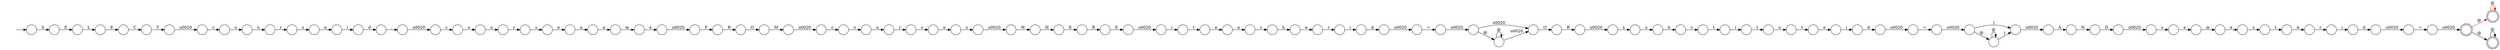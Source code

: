 digraph Automaton {
  rankdir = LR;
  0 [shape=circle,label=""];
  0 -> 15 [label="b"]
  1 [shape=circle,label=""];
  1 -> 8 [label="N"]
  2 [shape=circle,label=""];
  2 -> 52 [label="s"]
  3 [shape=circle,label=""];
  3 -> 72 [label="\u0020"]
  4 [shape=circle,label=""];
  4 -> 60 [label="e"]
  5 [shape=circle,label=""];
  5 -> 90 [label="e"]
  6 [shape=circle,label=""];
  6 -> 94 [label="d"]
  7 [shape=circle,label=""];
  7 -> 10 [label="\u0020"]
  8 [shape=circle,label=""];
  8 -> 81 [label="D"]
  9 [shape=circle,label=""];
  9 -> 73 [label="T"]
  10 [shape=circle,label=""];
  10 -> 46 [label="="]
  11 [shape=circle,label=""];
  11 -> 58 [label="="]
  12 [shape=circle,label=""];
  12 -> 28 [label="s"]
  13 [shape=circle,label=""];
  13 -> 18 [label="E"]
  14 [shape=circle,label=""];
  14 -> 47 [label="E"]
  15 [shape=circle,label=""];
  15 -> 59 [label="s"]
  16 [shape=circle,label=""];
  16 -> 44 [label="\u0020"]
  17 [shape=circle,label=""];
  17 -> 66 [label="\u0020"]
  18 [shape=circle,label=""];
  18 -> 96 [label="R"]
  19 [shape=circle,label=""];
  19 -> 78 [label="O"]
  20 [shape=doublecircle,label=""];
  20 -> 20 [label="@",color=red]
  21 [shape=circle,label=""];
  21 -> 14 [label="L"]
  22 [shape=circle,label=""];
  22 -> 84 [label="e"]
  23 [shape=circle,label=""];
  23 -> 39 [label="\u0020"]
  24 [shape=circle,label=""];
  24 -> 69 [label="="]
  25 [shape=circle,label=""];
  25 -> 5 [label="m"]
  26 [shape=circle,label=""];
  26 -> 62 [label="u"]
  27 [shape=circle,label=""];
  27 -> 70 [label="@"]
  27 -> 19 [label="\u0020"]
  28 [shape=circle,label=""];
  28 -> 89 [label="\u0020"]
  29 [shape=circle,label=""];
  29 -> 74 [label="i"]
  30 [shape=circle,label=""];
  30 -> 65 [label="s"]
  31 [shape=circle,label=""];
  31 -> 2 [label="e"]
  32 [shape=doublecircle,label=""];
  32 -> 32 [label="@"]
  33 [shape=circle,label=""];
  33 -> 99 [label="R"]
  34 [shape=circle,label=""];
  34 -> 40 [label="o"]
  35 [shape=circle,label=""];
  35 -> 55 [label="u"]
  36 [shape=circle,label=""];
  36 -> 38 [label="s"]
  37 [shape=circle,label=""];
  37 -> 63 [label="s"]
  38 [shape=circle,label=""];
  38 -> 42 [label="e"]
  39 [shape=circle,label=""];
  39 -> 77 [label="c"]
  40 [shape=circle,label=""];
  40 -> 50 [label="u"]
  41 [shape=circle,label=""];
  41 -> 25 [label="a"]
  42 [shape=circle,label=""];
  42 -> 41 [label="n"]
  43 [shape=circle,label=""];
  43 -> 24 [label="\u0020"]
  44 [shape=circle,label=""];
  44 -> 79 [label="s"]
  45 [shape=circle,label=""];
  45 -> 101 [label="c"]
  46 [shape=circle,label=""];
  46 -> 54 [label="\u0020"]
  47 [shape=circle,label=""];
  47 -> 9 [label="C"]
  48 [shape=circle,label=""];
  48 -> 11 [label="\u0020"]
  49 [shape=circle,label=""];
  49 -> 80 [label="("]
  50 [shape=circle,label=""];
  50 -> 36 [label="r"]
  51 [shape=circle,label=""];
  initial [shape=plaintext,label=""];
  initial -> 51
  51 -> 82 [label="S"]
  52 [shape=circle,label=""];
  52 -> 4 [label="t"]
  53 [shape=circle,label=""];
  53 -> 98 [label="i"]
  54 [shape=circle,label=""];
  54 -> 17 [label=")"]
  54 -> 61 [label="@"]
  55 [shape=circle,label=""];
  55 -> 100 [label="r"]
  56 [shape=circle,label=""];
  56 -> 57 [label="e"]
  57 [shape=circle,label=""];
  57 -> 93 [label="r"]
  58 [shape=circle,label=""];
  58 -> 87 [label="\u0020"]
  59 [shape=circle,label=""];
  59 -> 29 [label="t"]
  60 [shape=circle,label=""];
  60 -> 53 [label="r"]
  61 [shape=circle,label=""];
  61 -> 17 [label=")"]
  61 -> 61 [label="@"]
  62 [shape=circle,label=""];
  62 -> 30 [label="r"]
  63 [shape=circle,label=""];
  63 -> 92 [label="e"]
  64 [shape=circle,label=""];
  64 -> 49 [label="\u0020"]
  65 [shape=circle,label=""];
  65 -> 12 [label="e"]
  66 [shape=circle,label=""];
  66 -> 1 [label="A"]
  67 [shape=circle,label=""];
  67 -> 95 [label="e"]
  68 [shape=circle,label=""];
  68 -> 75 [label="u"]
  69 [shape=circle,label=""];
  69 -> 27 [label="\u0020"]
  70 [shape=circle,label=""];
  70 -> 70 [label="@"]
  70 -> 19 [label="\u0020"]
  71 [shape=circle,label=""];
  71 -> 7 [label="d"]
  72 [shape=circle,label=""];
  72 -> 34 [label="c"]
  73 [shape=circle,label=""];
  73 -> 45 [label="\u0020"]
  74 [shape=circle,label=""];
  74 -> 68 [label="t"]
  75 [shape=circle,label=""];
  75 -> 22 [label="t"]
  76 [shape=circle,label=""];
  76 -> 86 [label="e"]
  77 [shape=circle,label=""];
  77 -> 26 [label="o"]
  78 [shape=circle,label=""];
  78 -> 16 [label="R"]
  79 [shape=circle,label=""];
  79 -> 0 [label="u"]
  80 [shape=circle,label=""];
  80 -> 67 [label="t"]
  81 [shape=circle,label=""];
  81 -> 37 [label="\u0020"]
  82 [shape=circle,label=""];
  82 -> 21 [label="E"]
  83 [shape=circle,label=""];
  83 -> 85 [label="c"]
  84 [shape=circle,label=""];
  84 -> 71 [label="i"]
  85 [shape=circle,label=""];
  85 -> 56 [label="h"]
  86 [shape=circle,label=""];
  86 -> 6 [label="i"]
  87 [shape=doublecircle,label=""];
  87 -> 32 [label="@"]
  87 -> 20 [label="@",color=red]
  88 [shape=circle,label=""];
  88 -> 13 [label="H"]
  89 [shape=circle,label=""];
  89 -> 88 [label="W"]
  90 [shape=circle,label=""];
  90 -> 91 [label="\u0020"]
  91 [shape=circle,label=""];
  91 -> 33 [label="F"]
  92 [shape=circle,label=""];
  92 -> 31 [label="m"]
  93 [shape=circle,label=""];
  93 -> 102 [label="i"]
  94 [shape=circle,label=""];
  94 -> 3 [label=","]
  95 [shape=circle,label=""];
  95 -> 83 [label="a"]
  96 [shape=circle,label=""];
  96 -> 64 [label="E"]
  97 [shape=circle,label=""];
  97 -> 23 [label="M"]
  98 [shape=circle,label=""];
  98 -> 48 [label="d"]
  99 [shape=circle,label=""];
  99 -> 97 [label="O"]
  100 [shape=circle,label=""];
  100 -> 76 [label="s"]
  101 [shape=circle,label=""];
  101 -> 35 [label="o"]
  102 [shape=circle,label=""];
  102 -> 43 [label="d"]
}
